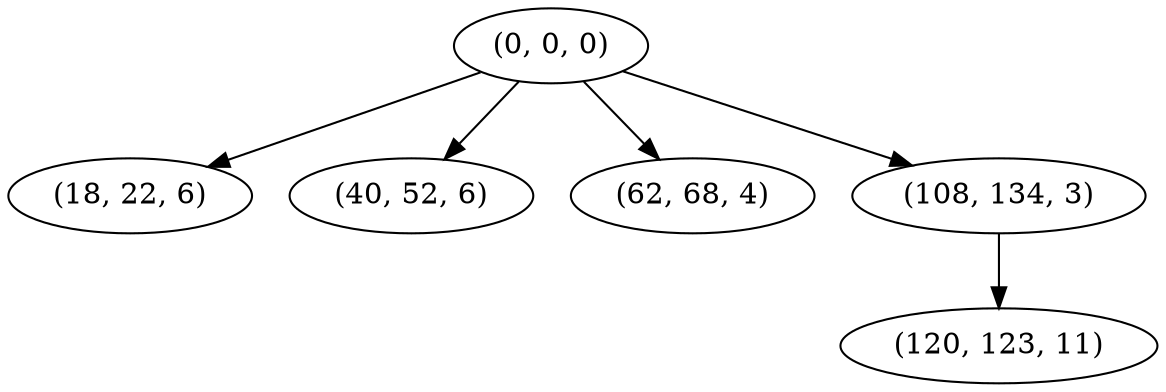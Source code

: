 digraph tree {
    "(0, 0, 0)";
    "(18, 22, 6)";
    "(40, 52, 6)";
    "(62, 68, 4)";
    "(108, 134, 3)";
    "(120, 123, 11)";
    "(0, 0, 0)" -> "(18, 22, 6)";
    "(0, 0, 0)" -> "(40, 52, 6)";
    "(0, 0, 0)" -> "(62, 68, 4)";
    "(0, 0, 0)" -> "(108, 134, 3)";
    "(108, 134, 3)" -> "(120, 123, 11)";
}
